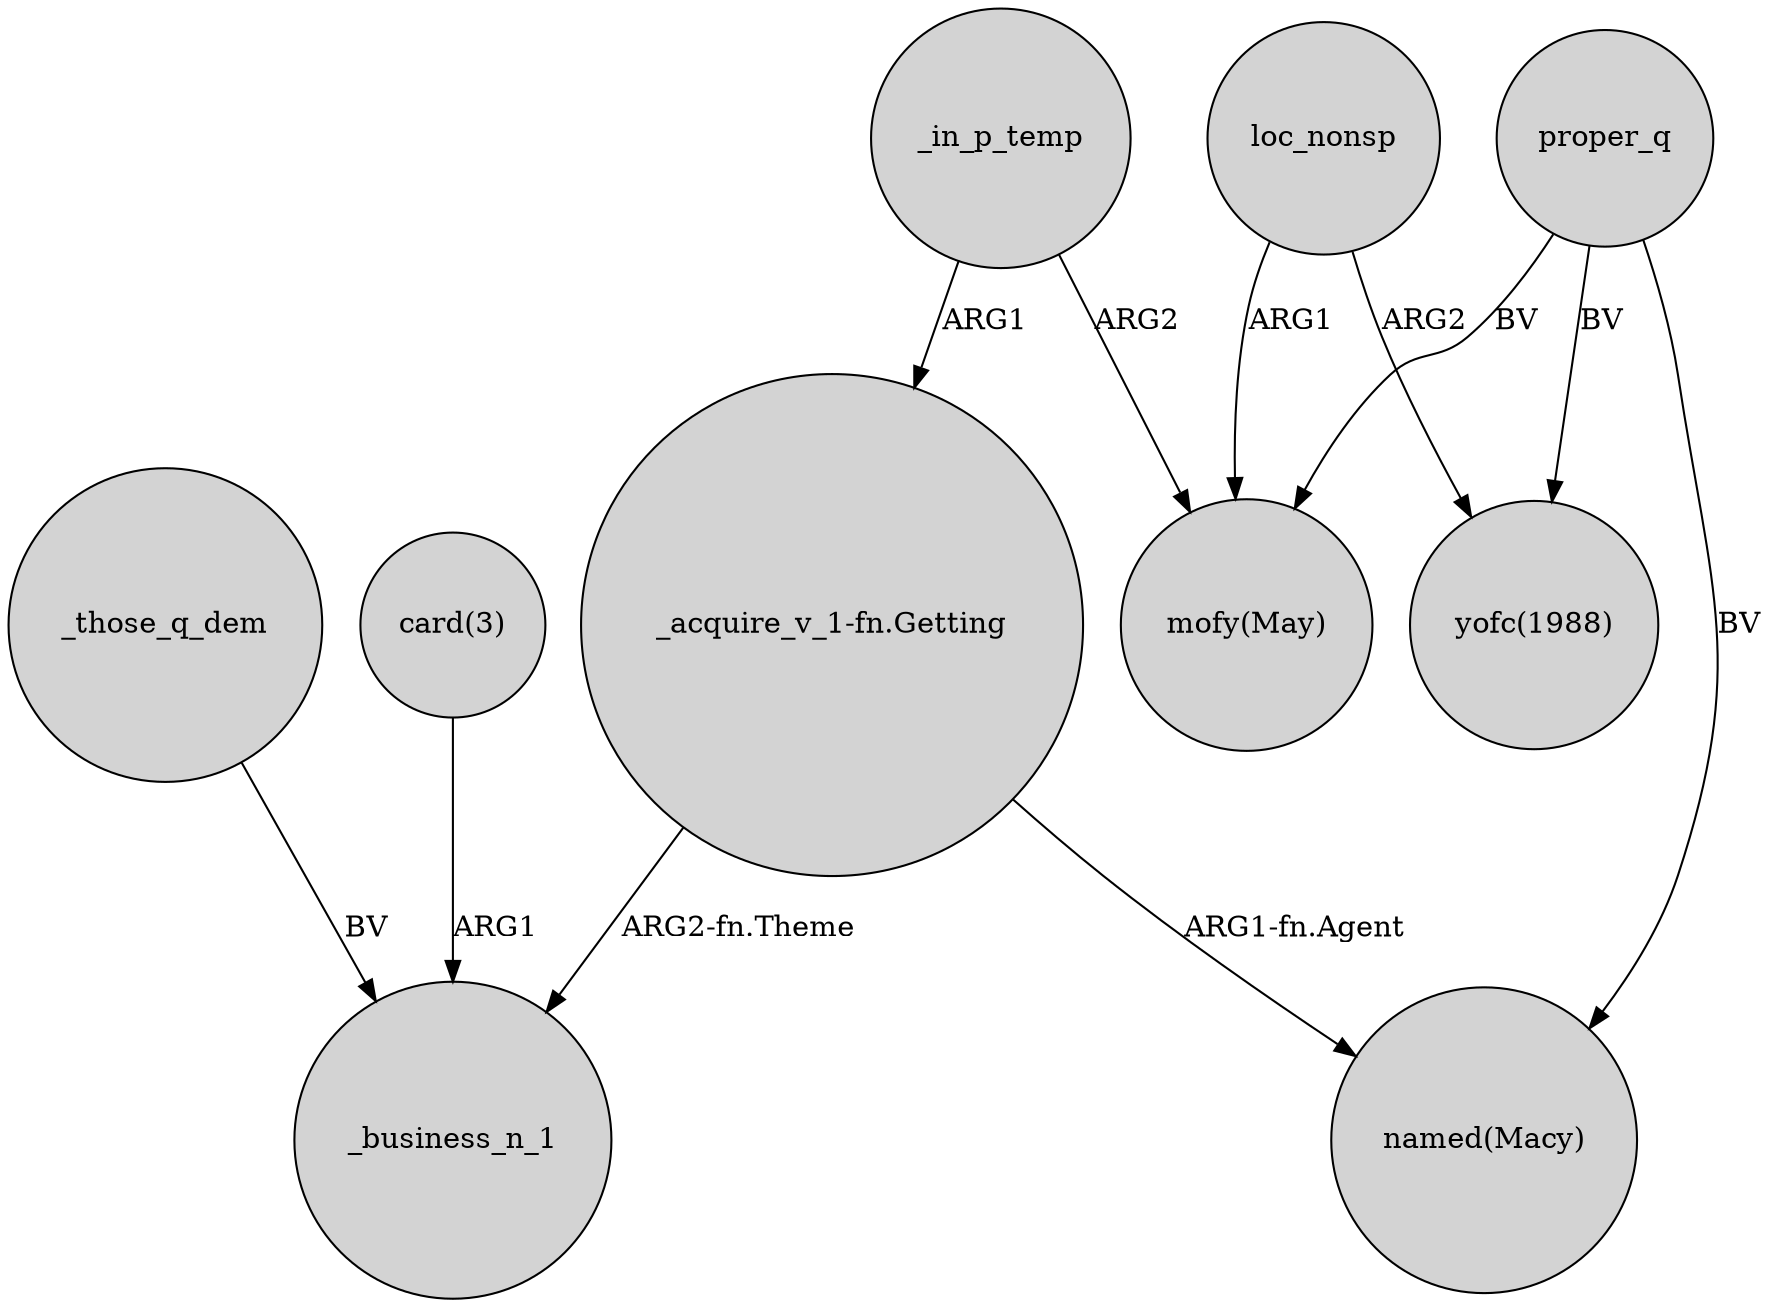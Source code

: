 digraph {
	node [shape=circle style=filled]
	_in_p_temp -> "_acquire_v_1-fn.Getting" [label=ARG1]
	_those_q_dem -> _business_n_1 [label=BV]
	proper_q -> "mofy(May)" [label=BV]
	proper_q -> "named(Macy)" [label=BV]
	"card(3)" -> _business_n_1 [label=ARG1]
	proper_q -> "yofc(1988)" [label=BV]
	_in_p_temp -> "mofy(May)" [label=ARG2]
	loc_nonsp -> "mofy(May)" [label=ARG1]
	"_acquire_v_1-fn.Getting" -> "named(Macy)" [label="ARG1-fn.Agent"]
	"_acquire_v_1-fn.Getting" -> _business_n_1 [label="ARG2-fn.Theme"]
	loc_nonsp -> "yofc(1988)" [label=ARG2]
}
